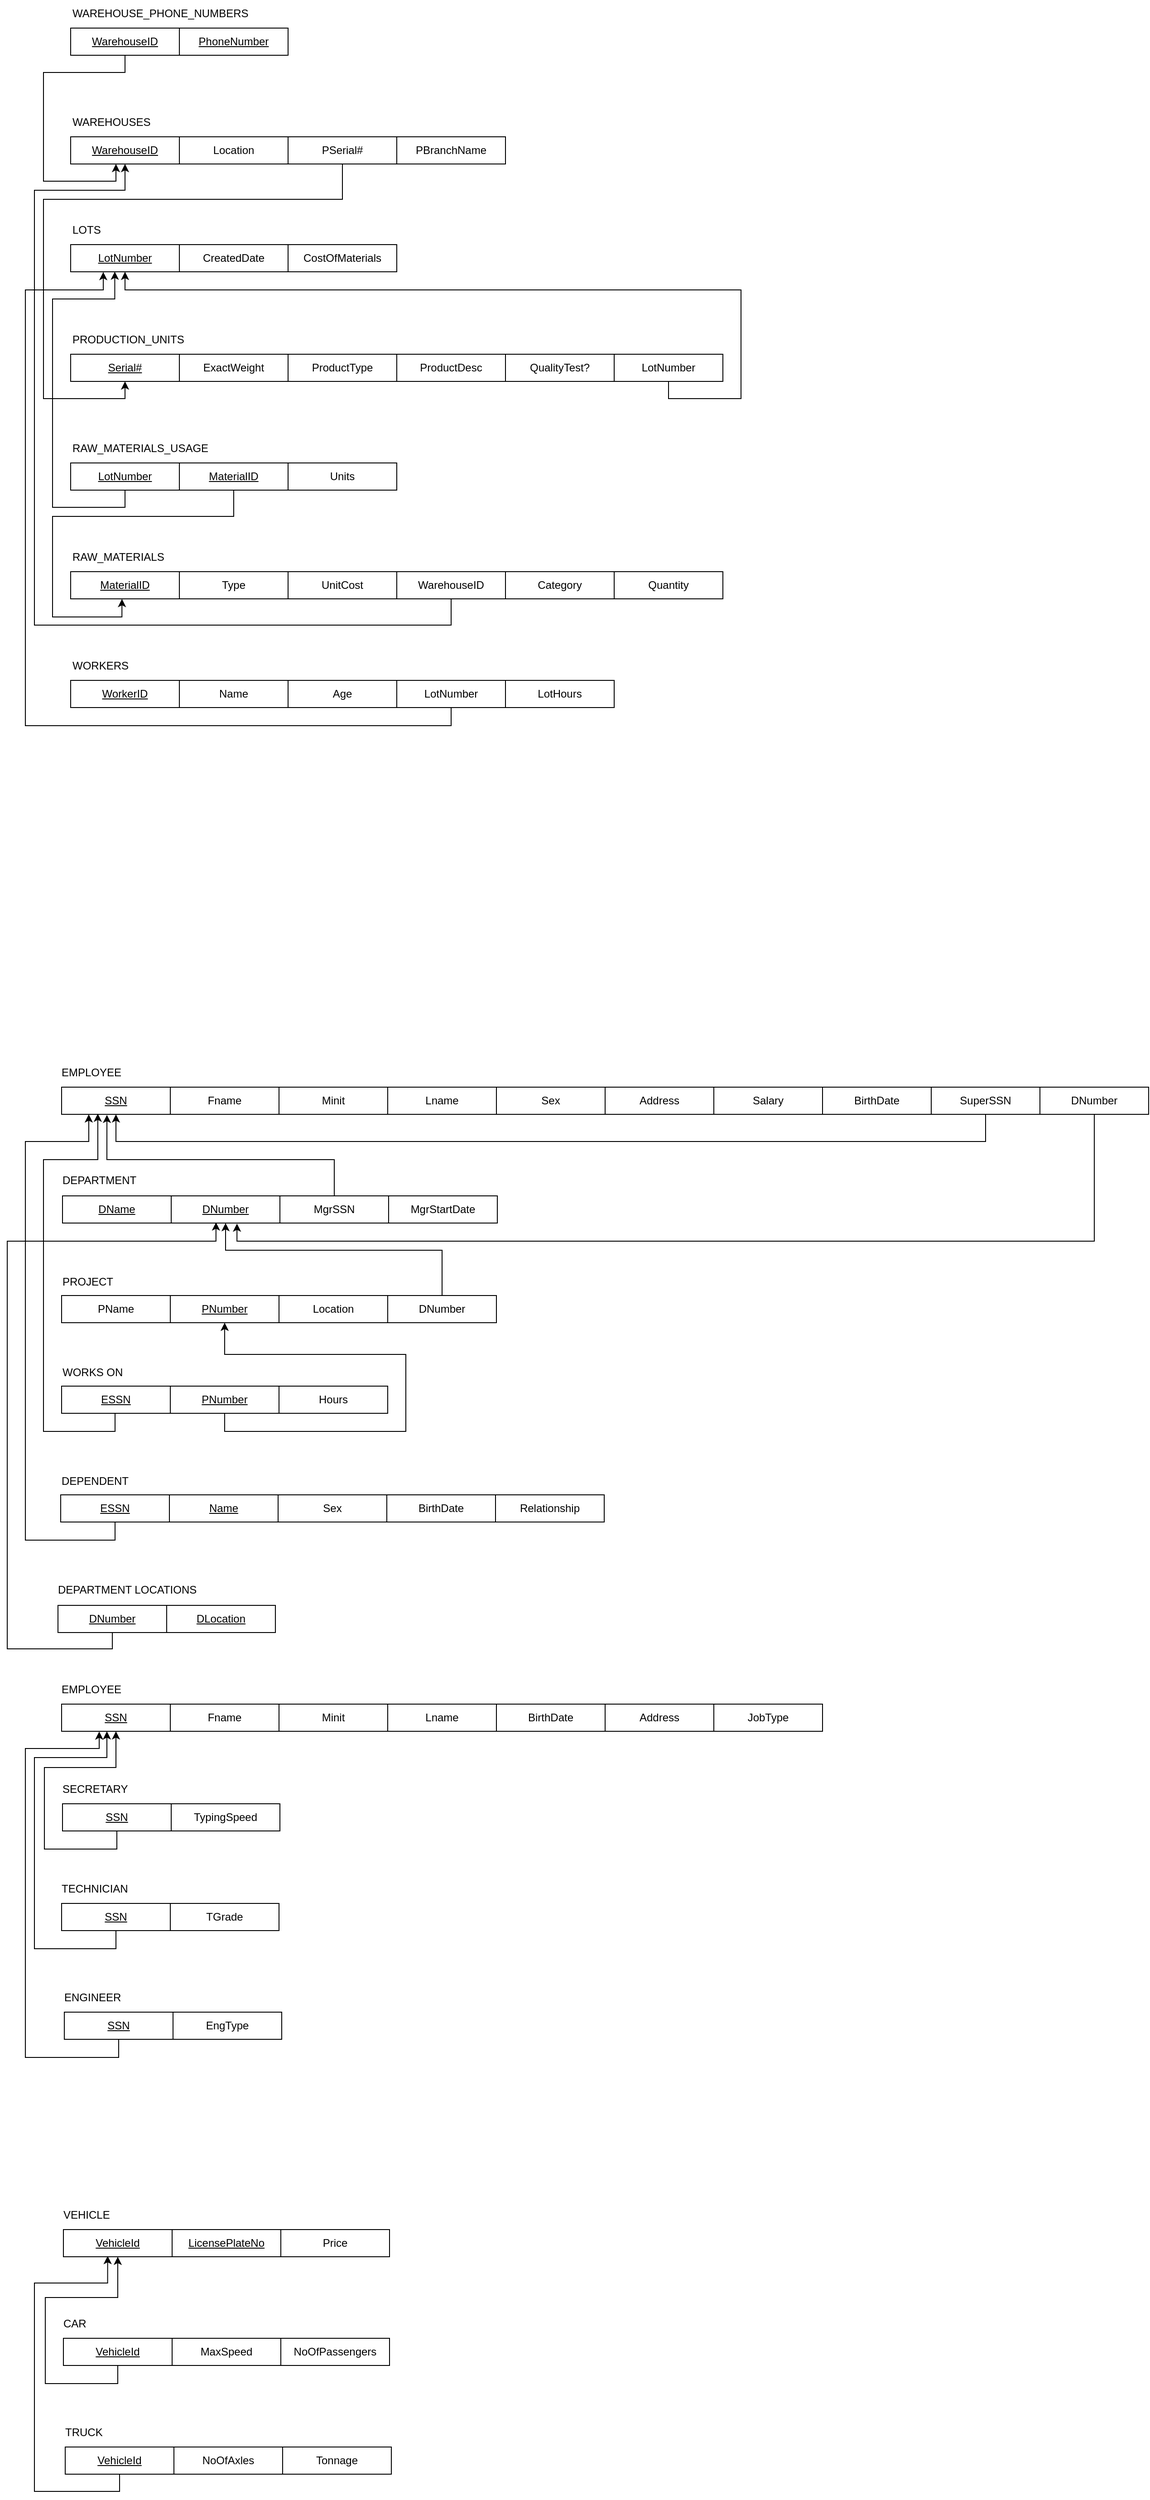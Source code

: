 <mxfile version="27.0.5">
  <diagram name="Page-1" id="d1vjwxluklCiD5EcFsX2">
    <mxGraphModel dx="1160" dy="1989" grid="1" gridSize="10" guides="1" tooltips="1" connect="1" arrows="1" fold="1" page="1" pageScale="1" pageWidth="850" pageHeight="1100" math="0" shadow="0">
      <root>
        <mxCell id="0" />
        <mxCell id="1" parent="0" />
        <mxCell id="awbqlO3b8IWFAWvkPjFu-70" value="VehicleId" style="rounded=0;whiteSpace=wrap;html=1;fontStyle=4" vertex="1" parent="1">
          <mxGeometry x="112" y="1601" width="120" height="30" as="geometry" />
        </mxCell>
        <mxCell id="awbqlO3b8IWFAWvkPjFu-71" value="VEHICLE" style="text;html=1;align=left;verticalAlign=middle;whiteSpace=wrap;rounded=0;" vertex="1" parent="1">
          <mxGeometry x="110" y="1570" width="60" height="30" as="geometry" />
        </mxCell>
        <mxCell id="awbqlO3b8IWFAWvkPjFu-72" value="LicensePlateNo" style="rounded=0;whiteSpace=wrap;html=1;fontStyle=4" vertex="1" parent="1">
          <mxGeometry x="232" y="1601" width="120" height="30" as="geometry" />
        </mxCell>
        <mxCell id="awbqlO3b8IWFAWvkPjFu-73" value="Price" style="rounded=0;whiteSpace=wrap;html=1;fontStyle=0" vertex="1" parent="1">
          <mxGeometry x="352" y="1601" width="120" height="30" as="geometry" />
        </mxCell>
        <mxCell id="awbqlO3b8IWFAWvkPjFu-82" style="edgeStyle=orthogonalEdgeStyle;rounded=0;orthogonalLoop=1;jettySize=auto;html=1;entryX=0.5;entryY=1;entryDx=0;entryDy=0;exitX=0.5;exitY=1;exitDx=0;exitDy=0;" edge="1" parent="1" source="awbqlO3b8IWFAWvkPjFu-74" target="awbqlO3b8IWFAWvkPjFu-70">
          <mxGeometry relative="1" as="geometry" />
        </mxCell>
        <mxCell id="awbqlO3b8IWFAWvkPjFu-74" value="VehicleId" style="rounded=0;whiteSpace=wrap;html=1;fontStyle=4" vertex="1" parent="1">
          <mxGeometry x="112" y="1721" width="120" height="30" as="geometry" />
        </mxCell>
        <mxCell id="awbqlO3b8IWFAWvkPjFu-75" value="CAR" style="text;html=1;align=left;verticalAlign=middle;whiteSpace=wrap;rounded=0;" vertex="1" parent="1">
          <mxGeometry x="110" y="1690" width="60" height="30" as="geometry" />
        </mxCell>
        <mxCell id="awbqlO3b8IWFAWvkPjFu-76" value="MaxSpeed" style="rounded=0;whiteSpace=wrap;html=1;" vertex="1" parent="1">
          <mxGeometry x="232" y="1721" width="120" height="30" as="geometry" />
        </mxCell>
        <mxCell id="awbqlO3b8IWFAWvkPjFu-77" value="NoOfPassengers" style="rounded=0;whiteSpace=wrap;html=1;" vertex="1" parent="1">
          <mxGeometry x="352" y="1721" width="120" height="30" as="geometry" />
        </mxCell>
        <mxCell id="awbqlO3b8IWFAWvkPjFu-83" style="edgeStyle=orthogonalEdgeStyle;rounded=0;orthogonalLoop=1;jettySize=auto;html=1;entryX=0.407;entryY=0.971;entryDx=0;entryDy=0;entryPerimeter=0;exitX=0.5;exitY=1;exitDx=0;exitDy=0;" edge="1" parent="1" source="awbqlO3b8IWFAWvkPjFu-78" target="awbqlO3b8IWFAWvkPjFu-70">
          <mxGeometry relative="1" as="geometry">
            <mxPoint x="80" y="1660" as="targetPoint" />
            <Array as="points">
              <mxPoint x="174" y="1890" />
              <mxPoint x="80" y="1890" />
              <mxPoint x="80" y="1660" />
              <mxPoint x="161" y="1660" />
            </Array>
          </mxGeometry>
        </mxCell>
        <mxCell id="awbqlO3b8IWFAWvkPjFu-78" value="VehicleId" style="rounded=0;whiteSpace=wrap;html=1;fontStyle=4" vertex="1" parent="1">
          <mxGeometry x="114" y="1841" width="120" height="30" as="geometry" />
        </mxCell>
        <mxCell id="awbqlO3b8IWFAWvkPjFu-79" value="TRUCK" style="text;html=1;align=left;verticalAlign=middle;whiteSpace=wrap;rounded=0;" vertex="1" parent="1">
          <mxGeometry x="112" y="1810" width="60" height="30" as="geometry" />
        </mxCell>
        <mxCell id="awbqlO3b8IWFAWvkPjFu-80" value="NoOfAxles" style="rounded=0;whiteSpace=wrap;html=1;" vertex="1" parent="1">
          <mxGeometry x="234" y="1841" width="120" height="30" as="geometry" />
        </mxCell>
        <mxCell id="awbqlO3b8IWFAWvkPjFu-81" value="Tonnage" style="rounded=0;whiteSpace=wrap;html=1;" vertex="1" parent="1">
          <mxGeometry x="354" y="1841" width="120" height="30" as="geometry" />
        </mxCell>
        <mxCell id="awbqlO3b8IWFAWvkPjFu-157" value="" style="group" vertex="1" connectable="0" parent="1">
          <mxGeometry x="70" y="-860" width="790" height="801" as="geometry" />
        </mxCell>
        <mxCell id="awbqlO3b8IWFAWvkPjFu-84" value="LOTS" style="text;html=1;align=left;verticalAlign=middle;whiteSpace=wrap;rounded=0;" vertex="1" parent="awbqlO3b8IWFAWvkPjFu-157">
          <mxGeometry x="50" y="239" width="60" height="30" as="geometry" />
        </mxCell>
        <mxCell id="awbqlO3b8IWFAWvkPjFu-85" value="LotNumber" style="rounded=0;whiteSpace=wrap;html=1;fontStyle=4" vertex="1" parent="awbqlO3b8IWFAWvkPjFu-157">
          <mxGeometry x="50" y="270" width="120" height="30" as="geometry" />
        </mxCell>
        <mxCell id="awbqlO3b8IWFAWvkPjFu-86" value="CreatedDate" style="rounded=0;whiteSpace=wrap;html=1;fontStyle=0" vertex="1" parent="awbqlO3b8IWFAWvkPjFu-157">
          <mxGeometry x="170" y="270" width="120" height="30" as="geometry" />
        </mxCell>
        <mxCell id="awbqlO3b8IWFAWvkPjFu-87" value="CostOfMaterials" style="rounded=0;whiteSpace=wrap;html=1;fontStyle=0" vertex="1" parent="awbqlO3b8IWFAWvkPjFu-157">
          <mxGeometry x="290" y="270" width="120" height="30" as="geometry" />
        </mxCell>
        <mxCell id="awbqlO3b8IWFAWvkPjFu-88" value="PRODUCTION_UNITS" style="text;html=1;align=left;verticalAlign=middle;whiteSpace=wrap;rounded=0;" vertex="1" parent="awbqlO3b8IWFAWvkPjFu-157">
          <mxGeometry x="50" y="360" width="130" height="30" as="geometry" />
        </mxCell>
        <mxCell id="awbqlO3b8IWFAWvkPjFu-135" style="edgeStyle=orthogonalEdgeStyle;rounded=0;orthogonalLoop=1;jettySize=auto;html=1;entryX=0.5;entryY=1;entryDx=0;entryDy=0;exitX=0.5;exitY=1;exitDx=0;exitDy=0;startArrow=classic;startFill=1;endArrow=none;endFill=1;" edge="1" parent="awbqlO3b8IWFAWvkPjFu-157" source="awbqlO3b8IWFAWvkPjFu-89" target="awbqlO3b8IWFAWvkPjFu-133">
          <mxGeometry relative="1" as="geometry">
            <Array as="points">
              <mxPoint x="110" y="440" />
              <mxPoint x="20" y="440" />
              <mxPoint x="20" y="220" />
              <mxPoint x="350" y="220" />
            </Array>
          </mxGeometry>
        </mxCell>
        <mxCell id="awbqlO3b8IWFAWvkPjFu-89" value="Serial#" style="rounded=0;whiteSpace=wrap;html=1;fontStyle=4" vertex="1" parent="awbqlO3b8IWFAWvkPjFu-157">
          <mxGeometry x="50" y="391" width="120" height="30" as="geometry" />
        </mxCell>
        <mxCell id="awbqlO3b8IWFAWvkPjFu-90" value="ExactWeight" style="rounded=0;whiteSpace=wrap;html=1;fontStyle=0" vertex="1" parent="awbqlO3b8IWFAWvkPjFu-157">
          <mxGeometry x="170" y="391" width="120" height="30" as="geometry" />
        </mxCell>
        <mxCell id="awbqlO3b8IWFAWvkPjFu-91" value="&lt;div&gt;ProductType&lt;/div&gt;" style="rounded=0;whiteSpace=wrap;html=1;fontStyle=0" vertex="1" parent="awbqlO3b8IWFAWvkPjFu-157">
          <mxGeometry x="290" y="391" width="120" height="30" as="geometry" />
        </mxCell>
        <mxCell id="awbqlO3b8IWFAWvkPjFu-92" value="ProductDesc" style="rounded=0;whiteSpace=wrap;html=1;fontStyle=0" vertex="1" parent="awbqlO3b8IWFAWvkPjFu-157">
          <mxGeometry x="410" y="391" width="120" height="30" as="geometry" />
        </mxCell>
        <mxCell id="awbqlO3b8IWFAWvkPjFu-93" value="QualityTest?" style="rounded=0;whiteSpace=wrap;html=1;fontStyle=0" vertex="1" parent="awbqlO3b8IWFAWvkPjFu-157">
          <mxGeometry x="530" y="391" width="120" height="30" as="geometry" />
        </mxCell>
        <mxCell id="awbqlO3b8IWFAWvkPjFu-95" style="edgeStyle=orthogonalEdgeStyle;rounded=0;orthogonalLoop=1;jettySize=auto;html=1;exitX=0.5;exitY=1;exitDx=0;exitDy=0;entryX=0.5;entryY=1;entryDx=0;entryDy=0;" edge="1" parent="awbqlO3b8IWFAWvkPjFu-157" source="awbqlO3b8IWFAWvkPjFu-94" target="awbqlO3b8IWFAWvkPjFu-85">
          <mxGeometry relative="1" as="geometry">
            <Array as="points">
              <mxPoint x="710" y="440" />
              <mxPoint x="790" y="440" />
              <mxPoint x="790" y="320" />
              <mxPoint x="110" y="320" />
            </Array>
          </mxGeometry>
        </mxCell>
        <mxCell id="awbqlO3b8IWFAWvkPjFu-94" value="LotNumber" style="rounded=0;whiteSpace=wrap;html=1;fontStyle=0" vertex="1" parent="awbqlO3b8IWFAWvkPjFu-157">
          <mxGeometry x="650" y="391" width="120" height="30" as="geometry" />
        </mxCell>
        <mxCell id="awbqlO3b8IWFAWvkPjFu-98" value="RAW_MATERIALS_USAGE" style="text;html=1;align=left;verticalAlign=middle;whiteSpace=wrap;rounded=0;" vertex="1" parent="awbqlO3b8IWFAWvkPjFu-157">
          <mxGeometry x="50" y="480" width="130" height="30" as="geometry" />
        </mxCell>
        <mxCell id="awbqlO3b8IWFAWvkPjFu-99" value="LotNumber" style="rounded=0;whiteSpace=wrap;html=1;fontStyle=4" vertex="1" parent="awbqlO3b8IWFAWvkPjFu-157">
          <mxGeometry x="50" y="511" width="120" height="30" as="geometry" />
        </mxCell>
        <mxCell id="awbqlO3b8IWFAWvkPjFu-100" value="MaterialID" style="rounded=0;whiteSpace=wrap;html=1;fontStyle=4" vertex="1" parent="awbqlO3b8IWFAWvkPjFu-157">
          <mxGeometry x="170" y="511" width="120" height="30" as="geometry" />
        </mxCell>
        <mxCell id="awbqlO3b8IWFAWvkPjFu-101" value="Units" style="rounded=0;whiteSpace=wrap;html=1;fontStyle=0" vertex="1" parent="awbqlO3b8IWFAWvkPjFu-157">
          <mxGeometry x="290" y="511" width="120" height="30" as="geometry" />
        </mxCell>
        <mxCell id="awbqlO3b8IWFAWvkPjFu-102" style="edgeStyle=orthogonalEdgeStyle;rounded=0;orthogonalLoop=1;jettySize=auto;html=1;entryX=0.406;entryY=0.994;entryDx=0;entryDy=0;entryPerimeter=0;exitX=0.5;exitY=1;exitDx=0;exitDy=0;" edge="1" parent="awbqlO3b8IWFAWvkPjFu-157" source="awbqlO3b8IWFAWvkPjFu-99" target="awbqlO3b8IWFAWvkPjFu-85">
          <mxGeometry relative="1" as="geometry">
            <Array as="points">
              <mxPoint x="110" y="560" />
              <mxPoint x="30" y="560" />
              <mxPoint x="30" y="330" />
              <mxPoint x="99" y="330" />
            </Array>
          </mxGeometry>
        </mxCell>
        <mxCell id="awbqlO3b8IWFAWvkPjFu-103" value="RAW_MATERIALS" style="text;html=1;align=left;verticalAlign=middle;whiteSpace=wrap;rounded=0;" vertex="1" parent="awbqlO3b8IWFAWvkPjFu-157">
          <mxGeometry x="50" y="600" width="130" height="30" as="geometry" />
        </mxCell>
        <mxCell id="awbqlO3b8IWFAWvkPjFu-107" style="edgeStyle=orthogonalEdgeStyle;rounded=0;orthogonalLoop=1;jettySize=auto;html=1;entryX=0.5;entryY=1;entryDx=0;entryDy=0;exitX=0.472;exitY=1.004;exitDx=0;exitDy=0;endArrow=none;startFill=1;startArrow=classic;exitPerimeter=0;" edge="1" parent="awbqlO3b8IWFAWvkPjFu-157" source="awbqlO3b8IWFAWvkPjFu-104" target="awbqlO3b8IWFAWvkPjFu-100">
          <mxGeometry relative="1" as="geometry">
            <Array as="points">
              <mxPoint x="107" y="681" />
              <mxPoint x="30" y="681" />
              <mxPoint x="30" y="570" />
              <mxPoint x="230" y="570" />
            </Array>
          </mxGeometry>
        </mxCell>
        <mxCell id="awbqlO3b8IWFAWvkPjFu-104" value="MaterialID" style="rounded=0;whiteSpace=wrap;html=1;fontStyle=4" vertex="1" parent="awbqlO3b8IWFAWvkPjFu-157">
          <mxGeometry x="50" y="631" width="120" height="30" as="geometry" />
        </mxCell>
        <mxCell id="awbqlO3b8IWFAWvkPjFu-105" value="Type" style="rounded=0;whiteSpace=wrap;html=1;fontStyle=0" vertex="1" parent="awbqlO3b8IWFAWvkPjFu-157">
          <mxGeometry x="170" y="631" width="120" height="30" as="geometry" />
        </mxCell>
        <mxCell id="awbqlO3b8IWFAWvkPjFu-106" value="UnitCost" style="rounded=0;whiteSpace=wrap;html=1;fontStyle=0" vertex="1" parent="awbqlO3b8IWFAWvkPjFu-157">
          <mxGeometry x="290" y="631" width="120" height="30" as="geometry" />
        </mxCell>
        <mxCell id="awbqlO3b8IWFAWvkPjFu-110" value="WAREHOUSES" style="text;html=1;align=left;verticalAlign=middle;whiteSpace=wrap;rounded=0;" vertex="1" parent="awbqlO3b8IWFAWvkPjFu-157">
          <mxGeometry x="50" y="120" width="90" height="30" as="geometry" />
        </mxCell>
        <mxCell id="awbqlO3b8IWFAWvkPjFu-111" value="WarehouseID" style="rounded=0;whiteSpace=wrap;html=1;fontStyle=4" vertex="1" parent="awbqlO3b8IWFAWvkPjFu-157">
          <mxGeometry x="50" y="151" width="120" height="30" as="geometry" />
        </mxCell>
        <mxCell id="awbqlO3b8IWFAWvkPjFu-112" value="Location" style="rounded=0;whiteSpace=wrap;html=1;fontStyle=0" vertex="1" parent="awbqlO3b8IWFAWvkPjFu-157">
          <mxGeometry x="170" y="151" width="120" height="30" as="geometry" />
        </mxCell>
        <mxCell id="awbqlO3b8IWFAWvkPjFu-127" value="WAREHOUSE_PHONE_NUMBERS" style="text;html=1;align=left;verticalAlign=middle;whiteSpace=wrap;rounded=0;" vertex="1" parent="awbqlO3b8IWFAWvkPjFu-157">
          <mxGeometry x="50" width="90" height="30" as="geometry" />
        </mxCell>
        <mxCell id="awbqlO3b8IWFAWvkPjFu-132" style="edgeStyle=orthogonalEdgeStyle;rounded=0;orthogonalLoop=1;jettySize=auto;html=1;exitX=0.5;exitY=1;exitDx=0;exitDy=0;" edge="1" parent="awbqlO3b8IWFAWvkPjFu-157" source="awbqlO3b8IWFAWvkPjFu-128">
          <mxGeometry relative="1" as="geometry">
            <mxPoint x="100" y="181" as="targetPoint" />
            <Array as="points">
              <mxPoint x="110" y="80" />
              <mxPoint x="20" y="80" />
              <mxPoint x="20" y="200" />
              <mxPoint x="100" y="200" />
              <mxPoint x="100" y="181" />
            </Array>
          </mxGeometry>
        </mxCell>
        <mxCell id="awbqlO3b8IWFAWvkPjFu-128" value="WarehouseID" style="rounded=0;whiteSpace=wrap;html=1;fontStyle=4" vertex="1" parent="awbqlO3b8IWFAWvkPjFu-157">
          <mxGeometry x="50" y="31" width="120" height="30" as="geometry" />
        </mxCell>
        <mxCell id="awbqlO3b8IWFAWvkPjFu-129" value="PhoneNumber" style="rounded=0;whiteSpace=wrap;html=1;fontStyle=4" vertex="1" parent="awbqlO3b8IWFAWvkPjFu-157">
          <mxGeometry x="170" y="31" width="120" height="30" as="geometry" />
        </mxCell>
        <mxCell id="awbqlO3b8IWFAWvkPjFu-133" value="&lt;div&gt;PSerial#&lt;/div&gt;" style="rounded=0;whiteSpace=wrap;html=1;fontStyle=0" vertex="1" parent="awbqlO3b8IWFAWvkPjFu-157">
          <mxGeometry x="290" y="151" width="120" height="30" as="geometry" />
        </mxCell>
        <mxCell id="awbqlO3b8IWFAWvkPjFu-136" value="PBranchName" style="rounded=0;whiteSpace=wrap;html=1;fontStyle=0" vertex="1" parent="awbqlO3b8IWFAWvkPjFu-157">
          <mxGeometry x="410" y="151" width="120" height="30" as="geometry" />
        </mxCell>
        <mxCell id="awbqlO3b8IWFAWvkPjFu-140" style="edgeStyle=orthogonalEdgeStyle;rounded=0;orthogonalLoop=1;jettySize=auto;html=1;entryX=0.5;entryY=1;entryDx=0;entryDy=0;" edge="1" parent="awbqlO3b8IWFAWvkPjFu-157" source="awbqlO3b8IWFAWvkPjFu-137" target="awbqlO3b8IWFAWvkPjFu-111">
          <mxGeometry relative="1" as="geometry">
            <mxPoint x="10" y="210" as="targetPoint" />
            <Array as="points">
              <mxPoint x="470" y="690" />
              <mxPoint x="10" y="690" />
              <mxPoint x="10" y="210" />
              <mxPoint x="110" y="210" />
            </Array>
          </mxGeometry>
        </mxCell>
        <mxCell id="awbqlO3b8IWFAWvkPjFu-137" value="WarehouseID" style="rounded=0;whiteSpace=wrap;html=1;fontStyle=0" vertex="1" parent="awbqlO3b8IWFAWvkPjFu-157">
          <mxGeometry x="410" y="631" width="120" height="30" as="geometry" />
        </mxCell>
        <mxCell id="awbqlO3b8IWFAWvkPjFu-138" value="Category" style="rounded=0;whiteSpace=wrap;html=1;fontStyle=0" vertex="1" parent="awbqlO3b8IWFAWvkPjFu-157">
          <mxGeometry x="530" y="631" width="120" height="30" as="geometry" />
        </mxCell>
        <mxCell id="awbqlO3b8IWFAWvkPjFu-139" value="Quantity" style="rounded=0;whiteSpace=wrap;html=1;fontStyle=0" vertex="1" parent="awbqlO3b8IWFAWvkPjFu-157">
          <mxGeometry x="650" y="631" width="120" height="30" as="geometry" />
        </mxCell>
        <mxCell id="awbqlO3b8IWFAWvkPjFu-141" value="WORKERS" style="text;html=1;align=left;verticalAlign=middle;whiteSpace=wrap;rounded=0;" vertex="1" parent="awbqlO3b8IWFAWvkPjFu-157">
          <mxGeometry x="50" y="720" width="130" height="30" as="geometry" />
        </mxCell>
        <mxCell id="awbqlO3b8IWFAWvkPjFu-142" value="WorkerID" style="rounded=0;whiteSpace=wrap;html=1;fontStyle=4" vertex="1" parent="awbqlO3b8IWFAWvkPjFu-157">
          <mxGeometry x="50" y="751" width="120" height="30" as="geometry" />
        </mxCell>
        <mxCell id="awbqlO3b8IWFAWvkPjFu-143" value="Name" style="rounded=0;whiteSpace=wrap;html=1;fontStyle=0" vertex="1" parent="awbqlO3b8IWFAWvkPjFu-157">
          <mxGeometry x="170" y="751" width="120" height="30" as="geometry" />
        </mxCell>
        <mxCell id="awbqlO3b8IWFAWvkPjFu-144" value="Age" style="rounded=0;whiteSpace=wrap;html=1;fontStyle=0" vertex="1" parent="awbqlO3b8IWFAWvkPjFu-157">
          <mxGeometry x="290" y="751" width="120" height="30" as="geometry" />
        </mxCell>
        <mxCell id="awbqlO3b8IWFAWvkPjFu-148" style="edgeStyle=orthogonalEdgeStyle;rounded=0;orthogonalLoop=1;jettySize=auto;html=1;entryX=0.299;entryY=1.007;entryDx=0;entryDy=0;entryPerimeter=0;exitX=0.5;exitY=1;exitDx=0;exitDy=0;" edge="1" parent="awbqlO3b8IWFAWvkPjFu-157" source="awbqlO3b8IWFAWvkPjFu-145" target="awbqlO3b8IWFAWvkPjFu-85">
          <mxGeometry relative="1" as="geometry">
            <mxPoint x="90" y="330" as="targetPoint" />
            <Array as="points">
              <mxPoint x="470" y="801" />
              <mxPoint y="801" />
              <mxPoint y="320" />
              <mxPoint x="86" y="320" />
              <mxPoint x="86" y="300" />
            </Array>
          </mxGeometry>
        </mxCell>
        <mxCell id="awbqlO3b8IWFAWvkPjFu-145" value="LotNumber" style="rounded=0;whiteSpace=wrap;html=1;fontStyle=0" vertex="1" parent="awbqlO3b8IWFAWvkPjFu-157">
          <mxGeometry x="410" y="751" width="120" height="30" as="geometry" />
        </mxCell>
        <mxCell id="awbqlO3b8IWFAWvkPjFu-149" value="LotHours" style="rounded=0;whiteSpace=wrap;html=1;fontStyle=0" vertex="1" parent="awbqlO3b8IWFAWvkPjFu-157">
          <mxGeometry x="530" y="751" width="120" height="30" as="geometry" />
        </mxCell>
        <mxCell id="awbqlO3b8IWFAWvkPjFu-158" value="" style="group" vertex="1" connectable="0" parent="1">
          <mxGeometry x="50" y="309" width="1260" height="651" as="geometry" />
        </mxCell>
        <mxCell id="awbqlO3b8IWFAWvkPjFu-1" value="Fname" style="rounded=0;whiteSpace=wrap;html=1;" vertex="1" parent="awbqlO3b8IWFAWvkPjFu-158">
          <mxGeometry x="180" y="31" width="120" height="30" as="geometry" />
        </mxCell>
        <mxCell id="awbqlO3b8IWFAWvkPjFu-2" value="Minit" style="rounded=0;whiteSpace=wrap;html=1;" vertex="1" parent="awbqlO3b8IWFAWvkPjFu-158">
          <mxGeometry x="300" y="31" width="120" height="30" as="geometry" />
        </mxCell>
        <mxCell id="awbqlO3b8IWFAWvkPjFu-3" value="Lname" style="rounded=0;whiteSpace=wrap;html=1;" vertex="1" parent="awbqlO3b8IWFAWvkPjFu-158">
          <mxGeometry x="420" y="31" width="120" height="30" as="geometry" />
        </mxCell>
        <mxCell id="awbqlO3b8IWFAWvkPjFu-4" value="Sex" style="rounded=0;whiteSpace=wrap;html=1;" vertex="1" parent="awbqlO3b8IWFAWvkPjFu-158">
          <mxGeometry x="540" y="31" width="120" height="30" as="geometry" />
        </mxCell>
        <mxCell id="awbqlO3b8IWFAWvkPjFu-5" value="Address" style="rounded=0;whiteSpace=wrap;html=1;" vertex="1" parent="awbqlO3b8IWFAWvkPjFu-158">
          <mxGeometry x="660" y="31" width="120" height="30" as="geometry" />
        </mxCell>
        <mxCell id="awbqlO3b8IWFAWvkPjFu-6" value="Salary" style="rounded=0;whiteSpace=wrap;html=1;" vertex="1" parent="awbqlO3b8IWFAWvkPjFu-158">
          <mxGeometry x="780" y="31" width="120" height="30" as="geometry" />
        </mxCell>
        <mxCell id="awbqlO3b8IWFAWvkPjFu-7" value="SSN" style="rounded=0;whiteSpace=wrap;html=1;fontStyle=4" vertex="1" parent="awbqlO3b8IWFAWvkPjFu-158">
          <mxGeometry x="60" y="31" width="120" height="30" as="geometry" />
        </mxCell>
        <mxCell id="awbqlO3b8IWFAWvkPjFu-9" style="edgeStyle=orthogonalEdgeStyle;rounded=0;orthogonalLoop=1;jettySize=auto;html=1;entryX=0.5;entryY=1;entryDx=0;entryDy=0;exitX=0.5;exitY=1;exitDx=0;exitDy=0;" edge="1" parent="awbqlO3b8IWFAWvkPjFu-158" source="awbqlO3b8IWFAWvkPjFu-8" target="awbqlO3b8IWFAWvkPjFu-7">
          <mxGeometry relative="1" as="geometry">
            <Array as="points">
              <mxPoint x="1080" y="91" />
              <mxPoint x="120" y="91" />
            </Array>
          </mxGeometry>
        </mxCell>
        <mxCell id="awbqlO3b8IWFAWvkPjFu-8" value="SuperSSN" style="rounded=0;whiteSpace=wrap;html=1;" vertex="1" parent="awbqlO3b8IWFAWvkPjFu-158">
          <mxGeometry x="1020" y="31" width="120" height="30" as="geometry" />
        </mxCell>
        <mxCell id="awbqlO3b8IWFAWvkPjFu-10" value="&lt;div align=&quot;left&quot;&gt;EMPLOYEE&lt;/div&gt;" style="text;html=1;align=left;verticalAlign=middle;whiteSpace=wrap;rounded=0;" vertex="1" parent="awbqlO3b8IWFAWvkPjFu-158">
          <mxGeometry x="58" width="60" height="30" as="geometry" />
        </mxCell>
        <mxCell id="awbqlO3b8IWFAWvkPjFu-11" value="DName" style="rounded=0;whiteSpace=wrap;html=1;fontStyle=4" vertex="1" parent="awbqlO3b8IWFAWvkPjFu-158">
          <mxGeometry x="61" y="151" width="120" height="30" as="geometry" />
        </mxCell>
        <mxCell id="awbqlO3b8IWFAWvkPjFu-12" value="DNumber" style="rounded=0;whiteSpace=wrap;html=1;fontStyle=4" vertex="1" parent="awbqlO3b8IWFAWvkPjFu-158">
          <mxGeometry x="181" y="151" width="120" height="30" as="geometry" />
        </mxCell>
        <mxCell id="awbqlO3b8IWFAWvkPjFu-15" style="edgeStyle=orthogonalEdgeStyle;rounded=0;orthogonalLoop=1;jettySize=auto;html=1;exitX=0.5;exitY=1;exitDx=0;exitDy=0;entryX=0.605;entryY=1.019;entryDx=0;entryDy=0;entryPerimeter=0;" edge="1" parent="awbqlO3b8IWFAWvkPjFu-158" source="awbqlO3b8IWFAWvkPjFu-14" target="awbqlO3b8IWFAWvkPjFu-12">
          <mxGeometry relative="1" as="geometry">
            <mxPoint x="1199.5" y="161" as="sourcePoint" />
            <mxPoint x="250" y="181" as="targetPoint" />
            <Array as="points">
              <mxPoint x="1200" y="201" />
              <mxPoint x="254" y="201" />
            </Array>
          </mxGeometry>
        </mxCell>
        <mxCell id="awbqlO3b8IWFAWvkPjFu-14" value="DNumber" style="rounded=0;whiteSpace=wrap;html=1;" vertex="1" parent="awbqlO3b8IWFAWvkPjFu-158">
          <mxGeometry x="1140" y="31" width="120" height="30" as="geometry" />
        </mxCell>
        <mxCell id="awbqlO3b8IWFAWvkPjFu-17" value="DEPARTMENT" style="text;html=1;align=left;verticalAlign=middle;whiteSpace=wrap;rounded=0;" vertex="1" parent="awbqlO3b8IWFAWvkPjFu-158">
          <mxGeometry x="59" y="119" width="60" height="30" as="geometry" />
        </mxCell>
        <mxCell id="awbqlO3b8IWFAWvkPjFu-18" value="MgrSSN" style="rounded=0;whiteSpace=wrap;html=1;fontStyle=0" vertex="1" parent="awbqlO3b8IWFAWvkPjFu-158">
          <mxGeometry x="301" y="151" width="120" height="30" as="geometry" />
        </mxCell>
        <mxCell id="awbqlO3b8IWFAWvkPjFu-19" style="edgeStyle=orthogonalEdgeStyle;rounded=0;orthogonalLoop=1;jettySize=auto;html=1;entryX=0.417;entryY=1.019;entryDx=0;entryDy=0;entryPerimeter=0;" edge="1" parent="awbqlO3b8IWFAWvkPjFu-158" source="awbqlO3b8IWFAWvkPjFu-18" target="awbqlO3b8IWFAWvkPjFu-7">
          <mxGeometry relative="1" as="geometry">
            <Array as="points">
              <mxPoint x="361" y="111" />
              <mxPoint x="110" y="111" />
            </Array>
          </mxGeometry>
        </mxCell>
        <mxCell id="awbqlO3b8IWFAWvkPjFu-20" value="MgrStartDate" style="rounded=0;whiteSpace=wrap;html=1;fontStyle=0" vertex="1" parent="awbqlO3b8IWFAWvkPjFu-158">
          <mxGeometry x="421" y="151" width="120" height="30" as="geometry" />
        </mxCell>
        <mxCell id="awbqlO3b8IWFAWvkPjFu-21" value="BirthDate" style="rounded=0;whiteSpace=wrap;html=1;" vertex="1" parent="awbqlO3b8IWFAWvkPjFu-158">
          <mxGeometry x="900" y="31" width="120" height="30" as="geometry" />
        </mxCell>
        <mxCell id="awbqlO3b8IWFAWvkPjFu-22" value="PName" style="rounded=0;whiteSpace=wrap;html=1;fontStyle=0" vertex="1" parent="awbqlO3b8IWFAWvkPjFu-158">
          <mxGeometry x="60" y="261" width="120" height="30" as="geometry" />
        </mxCell>
        <mxCell id="awbqlO3b8IWFAWvkPjFu-23" value="PROJECT" style="text;html=1;align=left;verticalAlign=middle;whiteSpace=wrap;rounded=0;" vertex="1" parent="awbqlO3b8IWFAWvkPjFu-158">
          <mxGeometry x="59" y="231" width="60" height="30" as="geometry" />
        </mxCell>
        <mxCell id="awbqlO3b8IWFAWvkPjFu-24" value="PNumber" style="rounded=0;whiteSpace=wrap;html=1;fontStyle=4" vertex="1" parent="awbqlO3b8IWFAWvkPjFu-158">
          <mxGeometry x="180" y="261" width="120" height="30" as="geometry" />
        </mxCell>
        <mxCell id="awbqlO3b8IWFAWvkPjFu-25" value="Location" style="rounded=0;whiteSpace=wrap;html=1;fontStyle=0" vertex="1" parent="awbqlO3b8IWFAWvkPjFu-158">
          <mxGeometry x="300" y="261" width="120" height="30" as="geometry" />
        </mxCell>
        <mxCell id="awbqlO3b8IWFAWvkPjFu-27" style="edgeStyle=orthogonalEdgeStyle;rounded=0;orthogonalLoop=1;jettySize=auto;html=1;entryX=0.5;entryY=1;entryDx=0;entryDy=0;" edge="1" parent="awbqlO3b8IWFAWvkPjFu-158" source="awbqlO3b8IWFAWvkPjFu-26" target="awbqlO3b8IWFAWvkPjFu-12">
          <mxGeometry relative="1" as="geometry">
            <Array as="points">
              <mxPoint x="480" y="211" />
              <mxPoint x="241" y="211" />
            </Array>
          </mxGeometry>
        </mxCell>
        <mxCell id="awbqlO3b8IWFAWvkPjFu-26" value="DNumber" style="rounded=0;whiteSpace=wrap;html=1;fontStyle=0" vertex="1" parent="awbqlO3b8IWFAWvkPjFu-158">
          <mxGeometry x="420" y="261" width="120" height="30" as="geometry" />
        </mxCell>
        <mxCell id="awbqlO3b8IWFAWvkPjFu-30" style="edgeStyle=orthogonalEdgeStyle;rounded=0;orthogonalLoop=1;jettySize=auto;html=1;entryX=0.333;entryY=0.974;entryDx=0;entryDy=0;entryPerimeter=0;exitX=0.5;exitY=1;exitDx=0;exitDy=0;" edge="1" parent="awbqlO3b8IWFAWvkPjFu-158" source="awbqlO3b8IWFAWvkPjFu-28" target="awbqlO3b8IWFAWvkPjFu-7">
          <mxGeometry relative="1" as="geometry">
            <mxPoint x="100" y="71" as="targetPoint" />
            <Array as="points">
              <mxPoint x="119" y="411" />
              <mxPoint x="40" y="411" />
              <mxPoint x="40" y="111" />
              <mxPoint x="100" y="111" />
            </Array>
          </mxGeometry>
        </mxCell>
        <mxCell id="awbqlO3b8IWFAWvkPjFu-28" value="ESSN" style="rounded=0;whiteSpace=wrap;html=1;fontStyle=4" vertex="1" parent="awbqlO3b8IWFAWvkPjFu-158">
          <mxGeometry x="60" y="361" width="120" height="30" as="geometry" />
        </mxCell>
        <mxCell id="awbqlO3b8IWFAWvkPjFu-29" value="WORKS ON" style="text;html=1;align=left;verticalAlign=middle;whiteSpace=wrap;rounded=0;" vertex="1" parent="awbqlO3b8IWFAWvkPjFu-158">
          <mxGeometry x="59" y="331" width="92" height="30" as="geometry" />
        </mxCell>
        <mxCell id="awbqlO3b8IWFAWvkPjFu-32" style="edgeStyle=orthogonalEdgeStyle;rounded=0;orthogonalLoop=1;jettySize=auto;html=1;entryX=0.5;entryY=1;entryDx=0;entryDy=0;exitX=0.5;exitY=1;exitDx=0;exitDy=0;" edge="1" parent="awbqlO3b8IWFAWvkPjFu-158" source="awbqlO3b8IWFAWvkPjFu-31" target="awbqlO3b8IWFAWvkPjFu-24">
          <mxGeometry relative="1" as="geometry">
            <Array as="points">
              <mxPoint x="240" y="411" />
              <mxPoint x="440" y="411" />
              <mxPoint x="440" y="326" />
              <mxPoint x="240" y="326" />
            </Array>
          </mxGeometry>
        </mxCell>
        <mxCell id="awbqlO3b8IWFAWvkPjFu-31" value="PNumber" style="rounded=0;whiteSpace=wrap;html=1;fontStyle=4" vertex="1" parent="awbqlO3b8IWFAWvkPjFu-158">
          <mxGeometry x="180" y="361" width="120" height="30" as="geometry" />
        </mxCell>
        <mxCell id="awbqlO3b8IWFAWvkPjFu-33" value="Hours" style="rounded=0;whiteSpace=wrap;html=1;fontStyle=0" vertex="1" parent="awbqlO3b8IWFAWvkPjFu-158">
          <mxGeometry x="300" y="361" width="120" height="30" as="geometry" />
        </mxCell>
        <mxCell id="awbqlO3b8IWFAWvkPjFu-41" style="edgeStyle=orthogonalEdgeStyle;rounded=0;orthogonalLoop=1;jettySize=auto;html=1;entryX=0.25;entryY=1;entryDx=0;entryDy=0;exitX=0.5;exitY=1;exitDx=0;exitDy=0;" edge="1" parent="awbqlO3b8IWFAWvkPjFu-158" source="awbqlO3b8IWFAWvkPjFu-35" target="awbqlO3b8IWFAWvkPjFu-7">
          <mxGeometry relative="1" as="geometry">
            <Array as="points">
              <mxPoint x="119" y="531" />
              <mxPoint x="20" y="531" />
              <mxPoint x="20" y="91" />
              <mxPoint x="90" y="91" />
            </Array>
          </mxGeometry>
        </mxCell>
        <mxCell id="awbqlO3b8IWFAWvkPjFu-35" value="ESSN" style="rounded=0;whiteSpace=wrap;html=1;fontStyle=4" vertex="1" parent="awbqlO3b8IWFAWvkPjFu-158">
          <mxGeometry x="59" y="481" width="120" height="30" as="geometry" />
        </mxCell>
        <mxCell id="awbqlO3b8IWFAWvkPjFu-36" value="DEPENDENT" style="text;html=1;align=left;verticalAlign=middle;whiteSpace=wrap;rounded=0;" vertex="1" parent="awbqlO3b8IWFAWvkPjFu-158">
          <mxGeometry x="58" y="451" width="92" height="30" as="geometry" />
        </mxCell>
        <mxCell id="awbqlO3b8IWFAWvkPjFu-37" value="Name" style="rounded=0;whiteSpace=wrap;html=1;fontStyle=4" vertex="1" parent="awbqlO3b8IWFAWvkPjFu-158">
          <mxGeometry x="179" y="481" width="120" height="30" as="geometry" />
        </mxCell>
        <mxCell id="awbqlO3b8IWFAWvkPjFu-38" value="Sex" style="rounded=0;whiteSpace=wrap;html=1;fontStyle=0" vertex="1" parent="awbqlO3b8IWFAWvkPjFu-158">
          <mxGeometry x="299" y="481" width="120" height="30" as="geometry" />
        </mxCell>
        <mxCell id="awbqlO3b8IWFAWvkPjFu-39" value="BirthDate" style="rounded=0;whiteSpace=wrap;html=1;fontStyle=0" vertex="1" parent="awbqlO3b8IWFAWvkPjFu-158">
          <mxGeometry x="419" y="481" width="120" height="30" as="geometry" />
        </mxCell>
        <mxCell id="awbqlO3b8IWFAWvkPjFu-40" value="Relationship" style="rounded=0;whiteSpace=wrap;html=1;fontStyle=0" vertex="1" parent="awbqlO3b8IWFAWvkPjFu-158">
          <mxGeometry x="539" y="481" width="120" height="30" as="geometry" />
        </mxCell>
        <mxCell id="awbqlO3b8IWFAWvkPjFu-150" value="DNumber" style="rounded=0;whiteSpace=wrap;html=1;fontStyle=4" vertex="1" parent="awbqlO3b8IWFAWvkPjFu-158">
          <mxGeometry x="56" y="603" width="120" height="30" as="geometry" />
        </mxCell>
        <mxCell id="awbqlO3b8IWFAWvkPjFu-151" value="DEPARTMENT LOCATIONS" style="text;html=1;align=left;verticalAlign=middle;whiteSpace=wrap;rounded=0;" vertex="1" parent="awbqlO3b8IWFAWvkPjFu-158">
          <mxGeometry x="54" y="571" width="186" height="30" as="geometry" />
        </mxCell>
        <mxCell id="awbqlO3b8IWFAWvkPjFu-155" value="DLocation" style="rounded=0;whiteSpace=wrap;html=1;fontStyle=4" vertex="1" parent="awbqlO3b8IWFAWvkPjFu-158">
          <mxGeometry x="176" y="603" width="120" height="30" as="geometry" />
        </mxCell>
        <mxCell id="awbqlO3b8IWFAWvkPjFu-156" style="edgeStyle=orthogonalEdgeStyle;rounded=0;orthogonalLoop=1;jettySize=auto;html=1;entryX=0.412;entryY=0.976;entryDx=0;entryDy=0;entryPerimeter=0;exitX=0.5;exitY=1;exitDx=0;exitDy=0;" edge="1" parent="awbqlO3b8IWFAWvkPjFu-158" source="awbqlO3b8IWFAWvkPjFu-150" target="awbqlO3b8IWFAWvkPjFu-12">
          <mxGeometry relative="1" as="geometry">
            <Array as="points">
              <mxPoint x="116" y="651" />
              <mxPoint y="651" />
              <mxPoint y="201" />
              <mxPoint x="230" y="201" />
            </Array>
          </mxGeometry>
        </mxCell>
        <mxCell id="awbqlO3b8IWFAWvkPjFu-160" value="" style="group" vertex="1" connectable="0" parent="1">
          <mxGeometry x="70" y="990" width="880" height="421" as="geometry" />
        </mxCell>
        <mxCell id="awbqlO3b8IWFAWvkPjFu-42" value="Fname" style="rounded=0;whiteSpace=wrap;html=1;" vertex="1" parent="awbqlO3b8IWFAWvkPjFu-160">
          <mxGeometry x="160" y="31" width="120" height="30" as="geometry" />
        </mxCell>
        <mxCell id="awbqlO3b8IWFAWvkPjFu-43" value="Minit" style="rounded=0;whiteSpace=wrap;html=1;" vertex="1" parent="awbqlO3b8IWFAWvkPjFu-160">
          <mxGeometry x="280" y="31" width="120" height="30" as="geometry" />
        </mxCell>
        <mxCell id="awbqlO3b8IWFAWvkPjFu-44" value="Lname" style="rounded=0;whiteSpace=wrap;html=1;" vertex="1" parent="awbqlO3b8IWFAWvkPjFu-160">
          <mxGeometry x="400" y="31" width="120" height="30" as="geometry" />
        </mxCell>
        <mxCell id="awbqlO3b8IWFAWvkPjFu-46" value="Address" style="rounded=0;whiteSpace=wrap;html=1;" vertex="1" parent="awbqlO3b8IWFAWvkPjFu-160">
          <mxGeometry x="640" y="31" width="120" height="30" as="geometry" />
        </mxCell>
        <mxCell id="awbqlO3b8IWFAWvkPjFu-48" value="SSN" style="rounded=0;whiteSpace=wrap;html=1;fontStyle=4" vertex="1" parent="awbqlO3b8IWFAWvkPjFu-160">
          <mxGeometry x="40" y="31" width="120" height="30" as="geometry" />
        </mxCell>
        <mxCell id="awbqlO3b8IWFAWvkPjFu-50" value="&lt;div align=&quot;left&quot;&gt;EMPLOYEE&lt;/div&gt;" style="text;html=1;align=left;verticalAlign=middle;whiteSpace=wrap;rounded=0;" vertex="1" parent="awbqlO3b8IWFAWvkPjFu-160">
          <mxGeometry x="38" width="60" height="30" as="geometry" />
        </mxCell>
        <mxCell id="awbqlO3b8IWFAWvkPjFu-52" value="BirthDate" style="rounded=0;whiteSpace=wrap;html=1;" vertex="1" parent="awbqlO3b8IWFAWvkPjFu-160">
          <mxGeometry x="520" y="31" width="120" height="30" as="geometry" />
        </mxCell>
        <mxCell id="awbqlO3b8IWFAWvkPjFu-67" style="edgeStyle=orthogonalEdgeStyle;rounded=0;orthogonalLoop=1;jettySize=auto;html=1;entryX=0.5;entryY=1;entryDx=0;entryDy=0;exitX=0.5;exitY=1;exitDx=0;exitDy=0;" edge="1" parent="awbqlO3b8IWFAWvkPjFu-160" source="awbqlO3b8IWFAWvkPjFu-56" target="awbqlO3b8IWFAWvkPjFu-48">
          <mxGeometry relative="1" as="geometry" />
        </mxCell>
        <mxCell id="awbqlO3b8IWFAWvkPjFu-56" value="SSN" style="rounded=0;whiteSpace=wrap;html=1;fontStyle=4" vertex="1" parent="awbqlO3b8IWFAWvkPjFu-160">
          <mxGeometry x="41" y="141" width="120" height="30" as="geometry" />
        </mxCell>
        <mxCell id="awbqlO3b8IWFAWvkPjFu-57" value="SECRETARY" style="text;html=1;align=left;verticalAlign=middle;whiteSpace=wrap;rounded=0;" vertex="1" parent="awbqlO3b8IWFAWvkPjFu-160">
          <mxGeometry x="39" y="110" width="60" height="30" as="geometry" />
        </mxCell>
        <mxCell id="awbqlO3b8IWFAWvkPjFu-59" value="TypingSpeed" style="rounded=0;whiteSpace=wrap;html=1;" vertex="1" parent="awbqlO3b8IWFAWvkPjFu-160">
          <mxGeometry x="161" y="141" width="120" height="30" as="geometry" />
        </mxCell>
        <mxCell id="awbqlO3b8IWFAWvkPjFu-68" style="edgeStyle=orthogonalEdgeStyle;rounded=0;orthogonalLoop=1;jettySize=auto;html=1;exitX=0.5;exitY=1;exitDx=0;exitDy=0;" edge="1" parent="awbqlO3b8IWFAWvkPjFu-160" source="awbqlO3b8IWFAWvkPjFu-60">
          <mxGeometry relative="1" as="geometry">
            <mxPoint x="90" y="61" as="targetPoint" />
            <Array as="points">
              <mxPoint x="100" y="301" />
              <mxPoint x="10" y="301" />
              <mxPoint x="10" y="90" />
              <mxPoint x="90" y="90" />
              <mxPoint x="90" y="61" />
            </Array>
          </mxGeometry>
        </mxCell>
        <mxCell id="awbqlO3b8IWFAWvkPjFu-60" value="SSN" style="rounded=0;whiteSpace=wrap;html=1;fontStyle=4" vertex="1" parent="awbqlO3b8IWFAWvkPjFu-160">
          <mxGeometry x="40" y="251" width="120" height="30" as="geometry" />
        </mxCell>
        <mxCell id="awbqlO3b8IWFAWvkPjFu-61" value="TECHNICIAN" style="text;html=1;align=left;verticalAlign=middle;whiteSpace=wrap;rounded=0;" vertex="1" parent="awbqlO3b8IWFAWvkPjFu-160">
          <mxGeometry x="38" y="220" width="60" height="30" as="geometry" />
        </mxCell>
        <mxCell id="awbqlO3b8IWFAWvkPjFu-62" value="TGrade" style="rounded=0;whiteSpace=wrap;html=1;" vertex="1" parent="awbqlO3b8IWFAWvkPjFu-160">
          <mxGeometry x="160" y="251" width="120" height="30" as="geometry" />
        </mxCell>
        <mxCell id="awbqlO3b8IWFAWvkPjFu-69" style="edgeStyle=orthogonalEdgeStyle;rounded=0;orthogonalLoop=1;jettySize=auto;html=1;exitX=0.5;exitY=1;exitDx=0;exitDy=0;entryX=0.346;entryY=1.008;entryDx=0;entryDy=0;entryPerimeter=0;" edge="1" parent="awbqlO3b8IWFAWvkPjFu-160" source="awbqlO3b8IWFAWvkPjFu-63" target="awbqlO3b8IWFAWvkPjFu-48">
          <mxGeometry relative="1" as="geometry">
            <mxPoint y="240" as="targetPoint" />
            <Array as="points">
              <mxPoint x="103" y="421" />
              <mxPoint y="421" />
              <mxPoint y="80" />
              <mxPoint x="82" y="80" />
            </Array>
          </mxGeometry>
        </mxCell>
        <mxCell id="awbqlO3b8IWFAWvkPjFu-63" value="SSN" style="rounded=0;whiteSpace=wrap;html=1;fontStyle=4" vertex="1" parent="awbqlO3b8IWFAWvkPjFu-160">
          <mxGeometry x="43" y="371" width="120" height="30" as="geometry" />
        </mxCell>
        <mxCell id="awbqlO3b8IWFAWvkPjFu-64" value="ENGINEER" style="text;html=1;align=left;verticalAlign=middle;whiteSpace=wrap;rounded=0;" vertex="1" parent="awbqlO3b8IWFAWvkPjFu-160">
          <mxGeometry x="41" y="340" width="60" height="30" as="geometry" />
        </mxCell>
        <mxCell id="awbqlO3b8IWFAWvkPjFu-65" value="EngType" style="rounded=0;whiteSpace=wrap;html=1;" vertex="1" parent="awbqlO3b8IWFAWvkPjFu-160">
          <mxGeometry x="163" y="371" width="120" height="30" as="geometry" />
        </mxCell>
        <mxCell id="awbqlO3b8IWFAWvkPjFu-159" value="JobType" style="rounded=0;whiteSpace=wrap;html=1;" vertex="1" parent="awbqlO3b8IWFAWvkPjFu-160">
          <mxGeometry x="760" y="31" width="120" height="30" as="geometry" />
        </mxCell>
      </root>
    </mxGraphModel>
  </diagram>
</mxfile>
